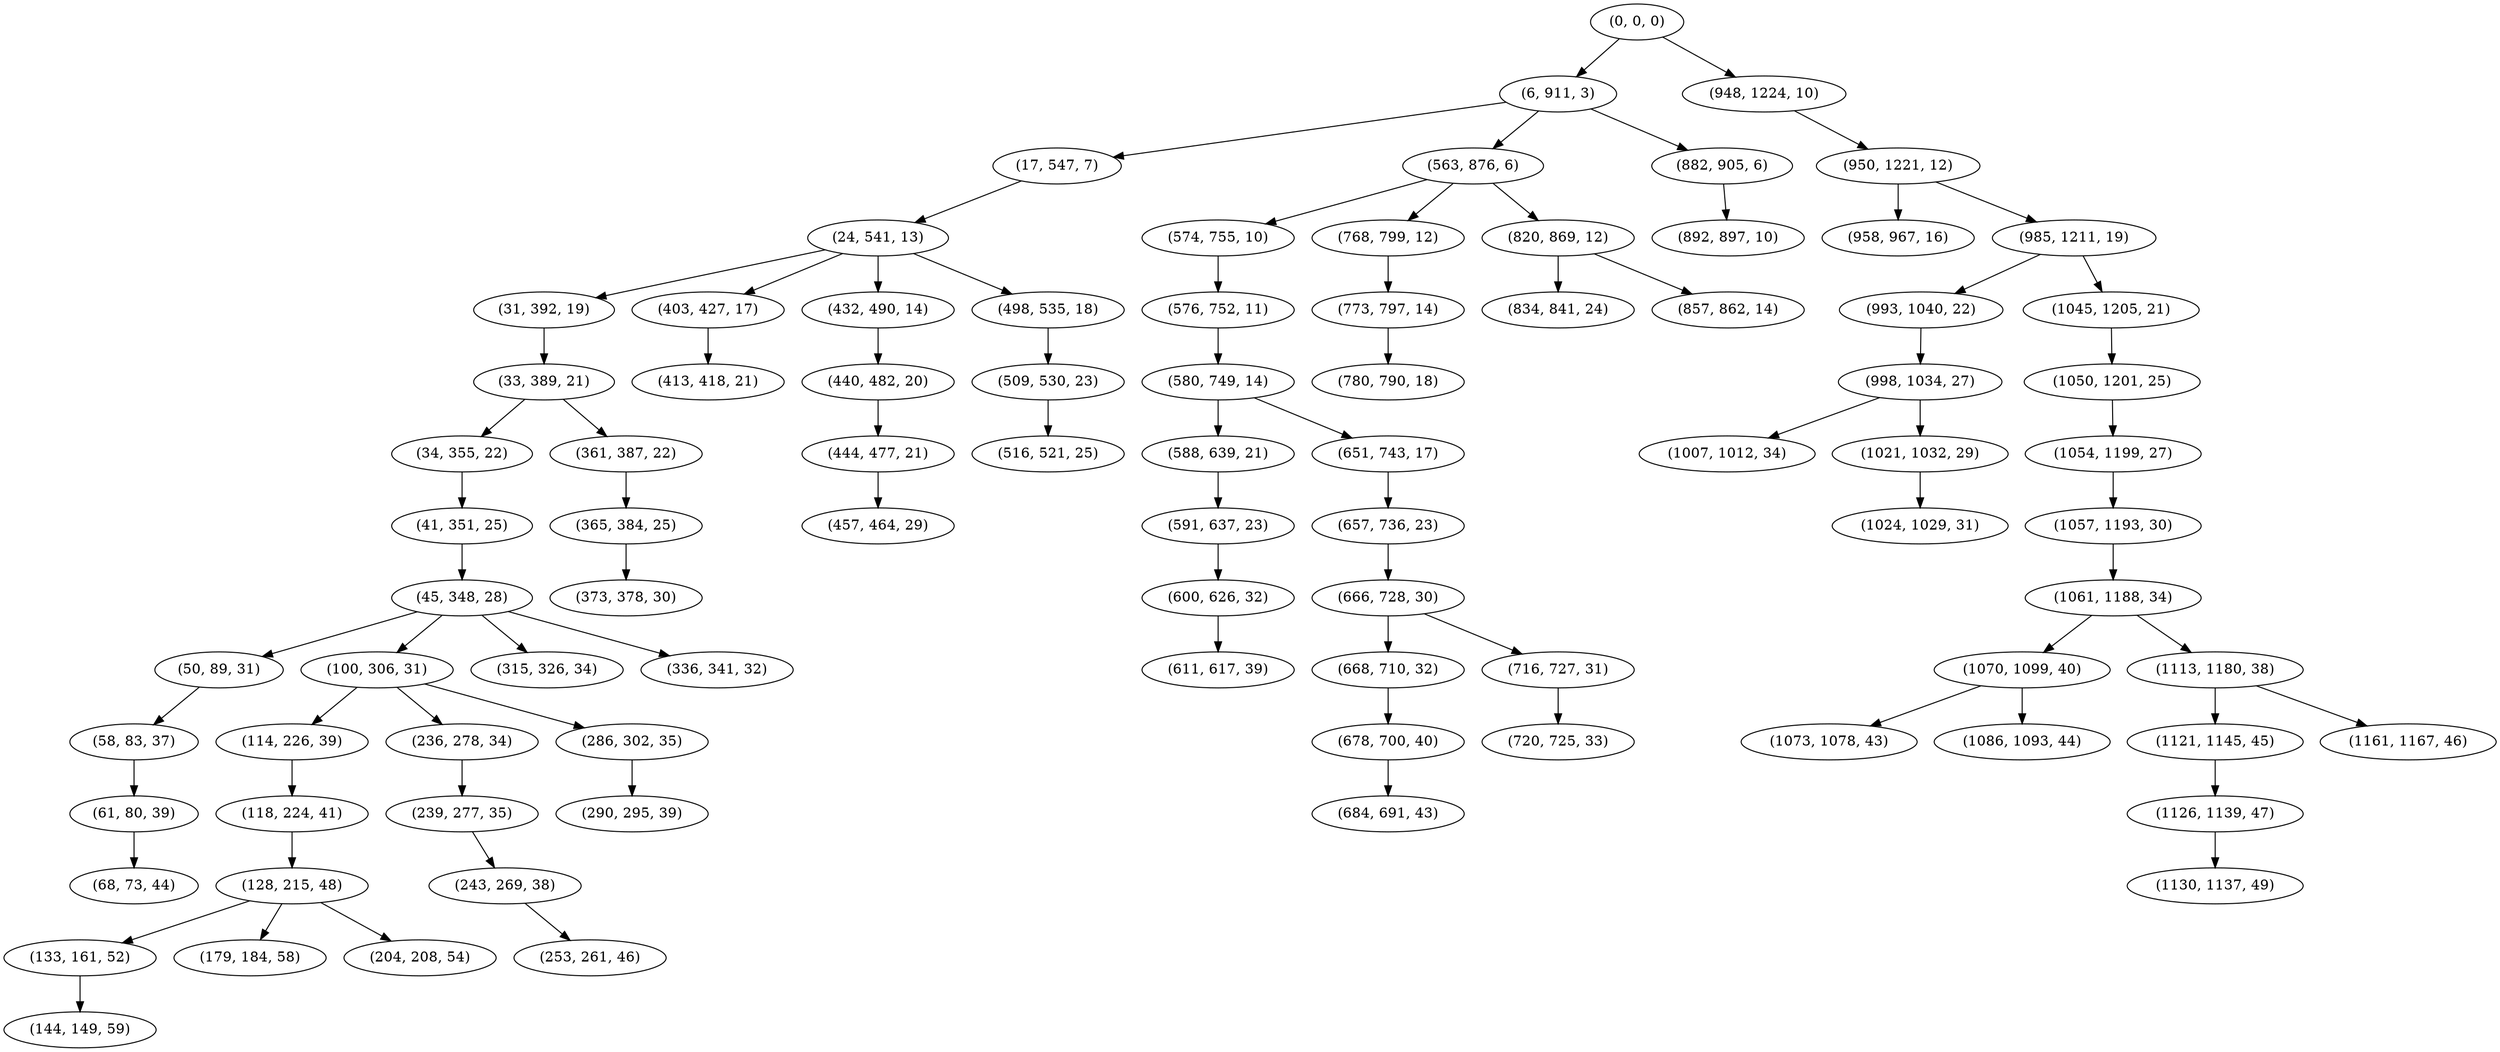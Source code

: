 digraph tree {
    "(0, 0, 0)";
    "(6, 911, 3)";
    "(17, 547, 7)";
    "(24, 541, 13)";
    "(31, 392, 19)";
    "(33, 389, 21)";
    "(34, 355, 22)";
    "(41, 351, 25)";
    "(45, 348, 28)";
    "(50, 89, 31)";
    "(58, 83, 37)";
    "(61, 80, 39)";
    "(68, 73, 44)";
    "(100, 306, 31)";
    "(114, 226, 39)";
    "(118, 224, 41)";
    "(128, 215, 48)";
    "(133, 161, 52)";
    "(144, 149, 59)";
    "(179, 184, 58)";
    "(204, 208, 54)";
    "(236, 278, 34)";
    "(239, 277, 35)";
    "(243, 269, 38)";
    "(253, 261, 46)";
    "(286, 302, 35)";
    "(290, 295, 39)";
    "(315, 326, 34)";
    "(336, 341, 32)";
    "(361, 387, 22)";
    "(365, 384, 25)";
    "(373, 378, 30)";
    "(403, 427, 17)";
    "(413, 418, 21)";
    "(432, 490, 14)";
    "(440, 482, 20)";
    "(444, 477, 21)";
    "(457, 464, 29)";
    "(498, 535, 18)";
    "(509, 530, 23)";
    "(516, 521, 25)";
    "(563, 876, 6)";
    "(574, 755, 10)";
    "(576, 752, 11)";
    "(580, 749, 14)";
    "(588, 639, 21)";
    "(591, 637, 23)";
    "(600, 626, 32)";
    "(611, 617, 39)";
    "(651, 743, 17)";
    "(657, 736, 23)";
    "(666, 728, 30)";
    "(668, 710, 32)";
    "(678, 700, 40)";
    "(684, 691, 43)";
    "(716, 727, 31)";
    "(720, 725, 33)";
    "(768, 799, 12)";
    "(773, 797, 14)";
    "(780, 790, 18)";
    "(820, 869, 12)";
    "(834, 841, 24)";
    "(857, 862, 14)";
    "(882, 905, 6)";
    "(892, 897, 10)";
    "(948, 1224, 10)";
    "(950, 1221, 12)";
    "(958, 967, 16)";
    "(985, 1211, 19)";
    "(993, 1040, 22)";
    "(998, 1034, 27)";
    "(1007, 1012, 34)";
    "(1021, 1032, 29)";
    "(1024, 1029, 31)";
    "(1045, 1205, 21)";
    "(1050, 1201, 25)";
    "(1054, 1199, 27)";
    "(1057, 1193, 30)";
    "(1061, 1188, 34)";
    "(1070, 1099, 40)";
    "(1073, 1078, 43)";
    "(1086, 1093, 44)";
    "(1113, 1180, 38)";
    "(1121, 1145, 45)";
    "(1126, 1139, 47)";
    "(1130, 1137, 49)";
    "(1161, 1167, 46)";
    "(0, 0, 0)" -> "(6, 911, 3)";
    "(0, 0, 0)" -> "(948, 1224, 10)";
    "(6, 911, 3)" -> "(17, 547, 7)";
    "(6, 911, 3)" -> "(563, 876, 6)";
    "(6, 911, 3)" -> "(882, 905, 6)";
    "(17, 547, 7)" -> "(24, 541, 13)";
    "(24, 541, 13)" -> "(31, 392, 19)";
    "(24, 541, 13)" -> "(403, 427, 17)";
    "(24, 541, 13)" -> "(432, 490, 14)";
    "(24, 541, 13)" -> "(498, 535, 18)";
    "(31, 392, 19)" -> "(33, 389, 21)";
    "(33, 389, 21)" -> "(34, 355, 22)";
    "(33, 389, 21)" -> "(361, 387, 22)";
    "(34, 355, 22)" -> "(41, 351, 25)";
    "(41, 351, 25)" -> "(45, 348, 28)";
    "(45, 348, 28)" -> "(50, 89, 31)";
    "(45, 348, 28)" -> "(100, 306, 31)";
    "(45, 348, 28)" -> "(315, 326, 34)";
    "(45, 348, 28)" -> "(336, 341, 32)";
    "(50, 89, 31)" -> "(58, 83, 37)";
    "(58, 83, 37)" -> "(61, 80, 39)";
    "(61, 80, 39)" -> "(68, 73, 44)";
    "(100, 306, 31)" -> "(114, 226, 39)";
    "(100, 306, 31)" -> "(236, 278, 34)";
    "(100, 306, 31)" -> "(286, 302, 35)";
    "(114, 226, 39)" -> "(118, 224, 41)";
    "(118, 224, 41)" -> "(128, 215, 48)";
    "(128, 215, 48)" -> "(133, 161, 52)";
    "(128, 215, 48)" -> "(179, 184, 58)";
    "(128, 215, 48)" -> "(204, 208, 54)";
    "(133, 161, 52)" -> "(144, 149, 59)";
    "(236, 278, 34)" -> "(239, 277, 35)";
    "(239, 277, 35)" -> "(243, 269, 38)";
    "(243, 269, 38)" -> "(253, 261, 46)";
    "(286, 302, 35)" -> "(290, 295, 39)";
    "(361, 387, 22)" -> "(365, 384, 25)";
    "(365, 384, 25)" -> "(373, 378, 30)";
    "(403, 427, 17)" -> "(413, 418, 21)";
    "(432, 490, 14)" -> "(440, 482, 20)";
    "(440, 482, 20)" -> "(444, 477, 21)";
    "(444, 477, 21)" -> "(457, 464, 29)";
    "(498, 535, 18)" -> "(509, 530, 23)";
    "(509, 530, 23)" -> "(516, 521, 25)";
    "(563, 876, 6)" -> "(574, 755, 10)";
    "(563, 876, 6)" -> "(768, 799, 12)";
    "(563, 876, 6)" -> "(820, 869, 12)";
    "(574, 755, 10)" -> "(576, 752, 11)";
    "(576, 752, 11)" -> "(580, 749, 14)";
    "(580, 749, 14)" -> "(588, 639, 21)";
    "(580, 749, 14)" -> "(651, 743, 17)";
    "(588, 639, 21)" -> "(591, 637, 23)";
    "(591, 637, 23)" -> "(600, 626, 32)";
    "(600, 626, 32)" -> "(611, 617, 39)";
    "(651, 743, 17)" -> "(657, 736, 23)";
    "(657, 736, 23)" -> "(666, 728, 30)";
    "(666, 728, 30)" -> "(668, 710, 32)";
    "(666, 728, 30)" -> "(716, 727, 31)";
    "(668, 710, 32)" -> "(678, 700, 40)";
    "(678, 700, 40)" -> "(684, 691, 43)";
    "(716, 727, 31)" -> "(720, 725, 33)";
    "(768, 799, 12)" -> "(773, 797, 14)";
    "(773, 797, 14)" -> "(780, 790, 18)";
    "(820, 869, 12)" -> "(834, 841, 24)";
    "(820, 869, 12)" -> "(857, 862, 14)";
    "(882, 905, 6)" -> "(892, 897, 10)";
    "(948, 1224, 10)" -> "(950, 1221, 12)";
    "(950, 1221, 12)" -> "(958, 967, 16)";
    "(950, 1221, 12)" -> "(985, 1211, 19)";
    "(985, 1211, 19)" -> "(993, 1040, 22)";
    "(985, 1211, 19)" -> "(1045, 1205, 21)";
    "(993, 1040, 22)" -> "(998, 1034, 27)";
    "(998, 1034, 27)" -> "(1007, 1012, 34)";
    "(998, 1034, 27)" -> "(1021, 1032, 29)";
    "(1021, 1032, 29)" -> "(1024, 1029, 31)";
    "(1045, 1205, 21)" -> "(1050, 1201, 25)";
    "(1050, 1201, 25)" -> "(1054, 1199, 27)";
    "(1054, 1199, 27)" -> "(1057, 1193, 30)";
    "(1057, 1193, 30)" -> "(1061, 1188, 34)";
    "(1061, 1188, 34)" -> "(1070, 1099, 40)";
    "(1061, 1188, 34)" -> "(1113, 1180, 38)";
    "(1070, 1099, 40)" -> "(1073, 1078, 43)";
    "(1070, 1099, 40)" -> "(1086, 1093, 44)";
    "(1113, 1180, 38)" -> "(1121, 1145, 45)";
    "(1113, 1180, 38)" -> "(1161, 1167, 46)";
    "(1121, 1145, 45)" -> "(1126, 1139, 47)";
    "(1126, 1139, 47)" -> "(1130, 1137, 49)";
}

